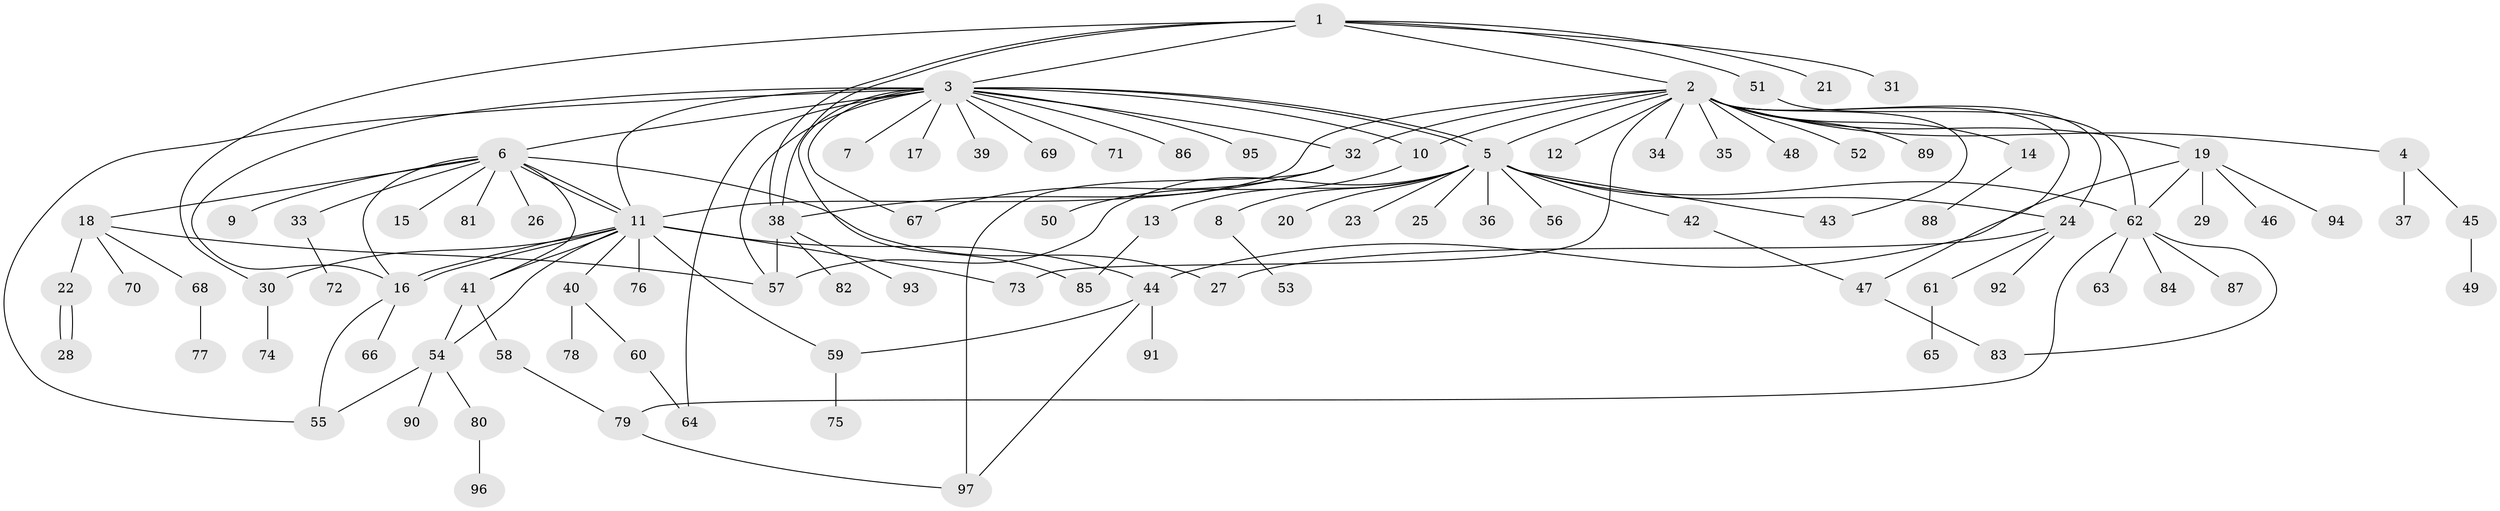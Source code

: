 // coarse degree distribution, {1: 0.8541666666666666, 12: 0.020833333333333332, 11: 0.020833333333333332, 2: 0.041666666666666664, 6: 0.020833333333333332, 19: 0.020833333333333332, 9: 0.020833333333333332}
// Generated by graph-tools (version 1.1) at 2025/51/03/04/25 21:51:43]
// undirected, 97 vertices, 133 edges
graph export_dot {
graph [start="1"]
  node [color=gray90,style=filled];
  1;
  2;
  3;
  4;
  5;
  6;
  7;
  8;
  9;
  10;
  11;
  12;
  13;
  14;
  15;
  16;
  17;
  18;
  19;
  20;
  21;
  22;
  23;
  24;
  25;
  26;
  27;
  28;
  29;
  30;
  31;
  32;
  33;
  34;
  35;
  36;
  37;
  38;
  39;
  40;
  41;
  42;
  43;
  44;
  45;
  46;
  47;
  48;
  49;
  50;
  51;
  52;
  53;
  54;
  55;
  56;
  57;
  58;
  59;
  60;
  61;
  62;
  63;
  64;
  65;
  66;
  67;
  68;
  69;
  70;
  71;
  72;
  73;
  74;
  75;
  76;
  77;
  78;
  79;
  80;
  81;
  82;
  83;
  84;
  85;
  86;
  87;
  88;
  89;
  90;
  91;
  92;
  93;
  94;
  95;
  96;
  97;
  1 -- 2;
  1 -- 3;
  1 -- 21;
  1 -- 30;
  1 -- 31;
  1 -- 38;
  1 -- 38;
  1 -- 51;
  2 -- 4;
  2 -- 5;
  2 -- 10;
  2 -- 11;
  2 -- 12;
  2 -- 14;
  2 -- 19;
  2 -- 24;
  2 -- 32;
  2 -- 34;
  2 -- 35;
  2 -- 43;
  2 -- 47;
  2 -- 48;
  2 -- 52;
  2 -- 73;
  2 -- 89;
  3 -- 5;
  3 -- 5;
  3 -- 6;
  3 -- 7;
  3 -- 10;
  3 -- 11;
  3 -- 16;
  3 -- 17;
  3 -- 32;
  3 -- 39;
  3 -- 55;
  3 -- 57;
  3 -- 64;
  3 -- 67;
  3 -- 69;
  3 -- 71;
  3 -- 85;
  3 -- 86;
  3 -- 95;
  4 -- 37;
  4 -- 45;
  5 -- 8;
  5 -- 13;
  5 -- 20;
  5 -- 23;
  5 -- 24;
  5 -- 25;
  5 -- 36;
  5 -- 42;
  5 -- 43;
  5 -- 56;
  5 -- 57;
  5 -- 62;
  6 -- 9;
  6 -- 11;
  6 -- 11;
  6 -- 15;
  6 -- 16;
  6 -- 18;
  6 -- 26;
  6 -- 27;
  6 -- 33;
  6 -- 41;
  6 -- 81;
  8 -- 53;
  10 -- 50;
  11 -- 16;
  11 -- 16;
  11 -- 30;
  11 -- 40;
  11 -- 41;
  11 -- 44;
  11 -- 54;
  11 -- 59;
  11 -- 73;
  11 -- 76;
  13 -- 85;
  14 -- 88;
  16 -- 55;
  16 -- 66;
  18 -- 22;
  18 -- 57;
  18 -- 68;
  18 -- 70;
  19 -- 29;
  19 -- 44;
  19 -- 46;
  19 -- 62;
  19 -- 94;
  22 -- 28;
  22 -- 28;
  24 -- 27;
  24 -- 61;
  24 -- 92;
  30 -- 74;
  32 -- 38;
  32 -- 67;
  32 -- 97;
  33 -- 72;
  38 -- 57;
  38 -- 82;
  38 -- 93;
  40 -- 60;
  40 -- 78;
  41 -- 54;
  41 -- 58;
  42 -- 47;
  44 -- 59;
  44 -- 91;
  44 -- 97;
  45 -- 49;
  47 -- 83;
  51 -- 62;
  54 -- 55;
  54 -- 80;
  54 -- 90;
  58 -- 79;
  59 -- 75;
  60 -- 64;
  61 -- 65;
  62 -- 63;
  62 -- 79;
  62 -- 83;
  62 -- 84;
  62 -- 87;
  68 -- 77;
  79 -- 97;
  80 -- 96;
}
